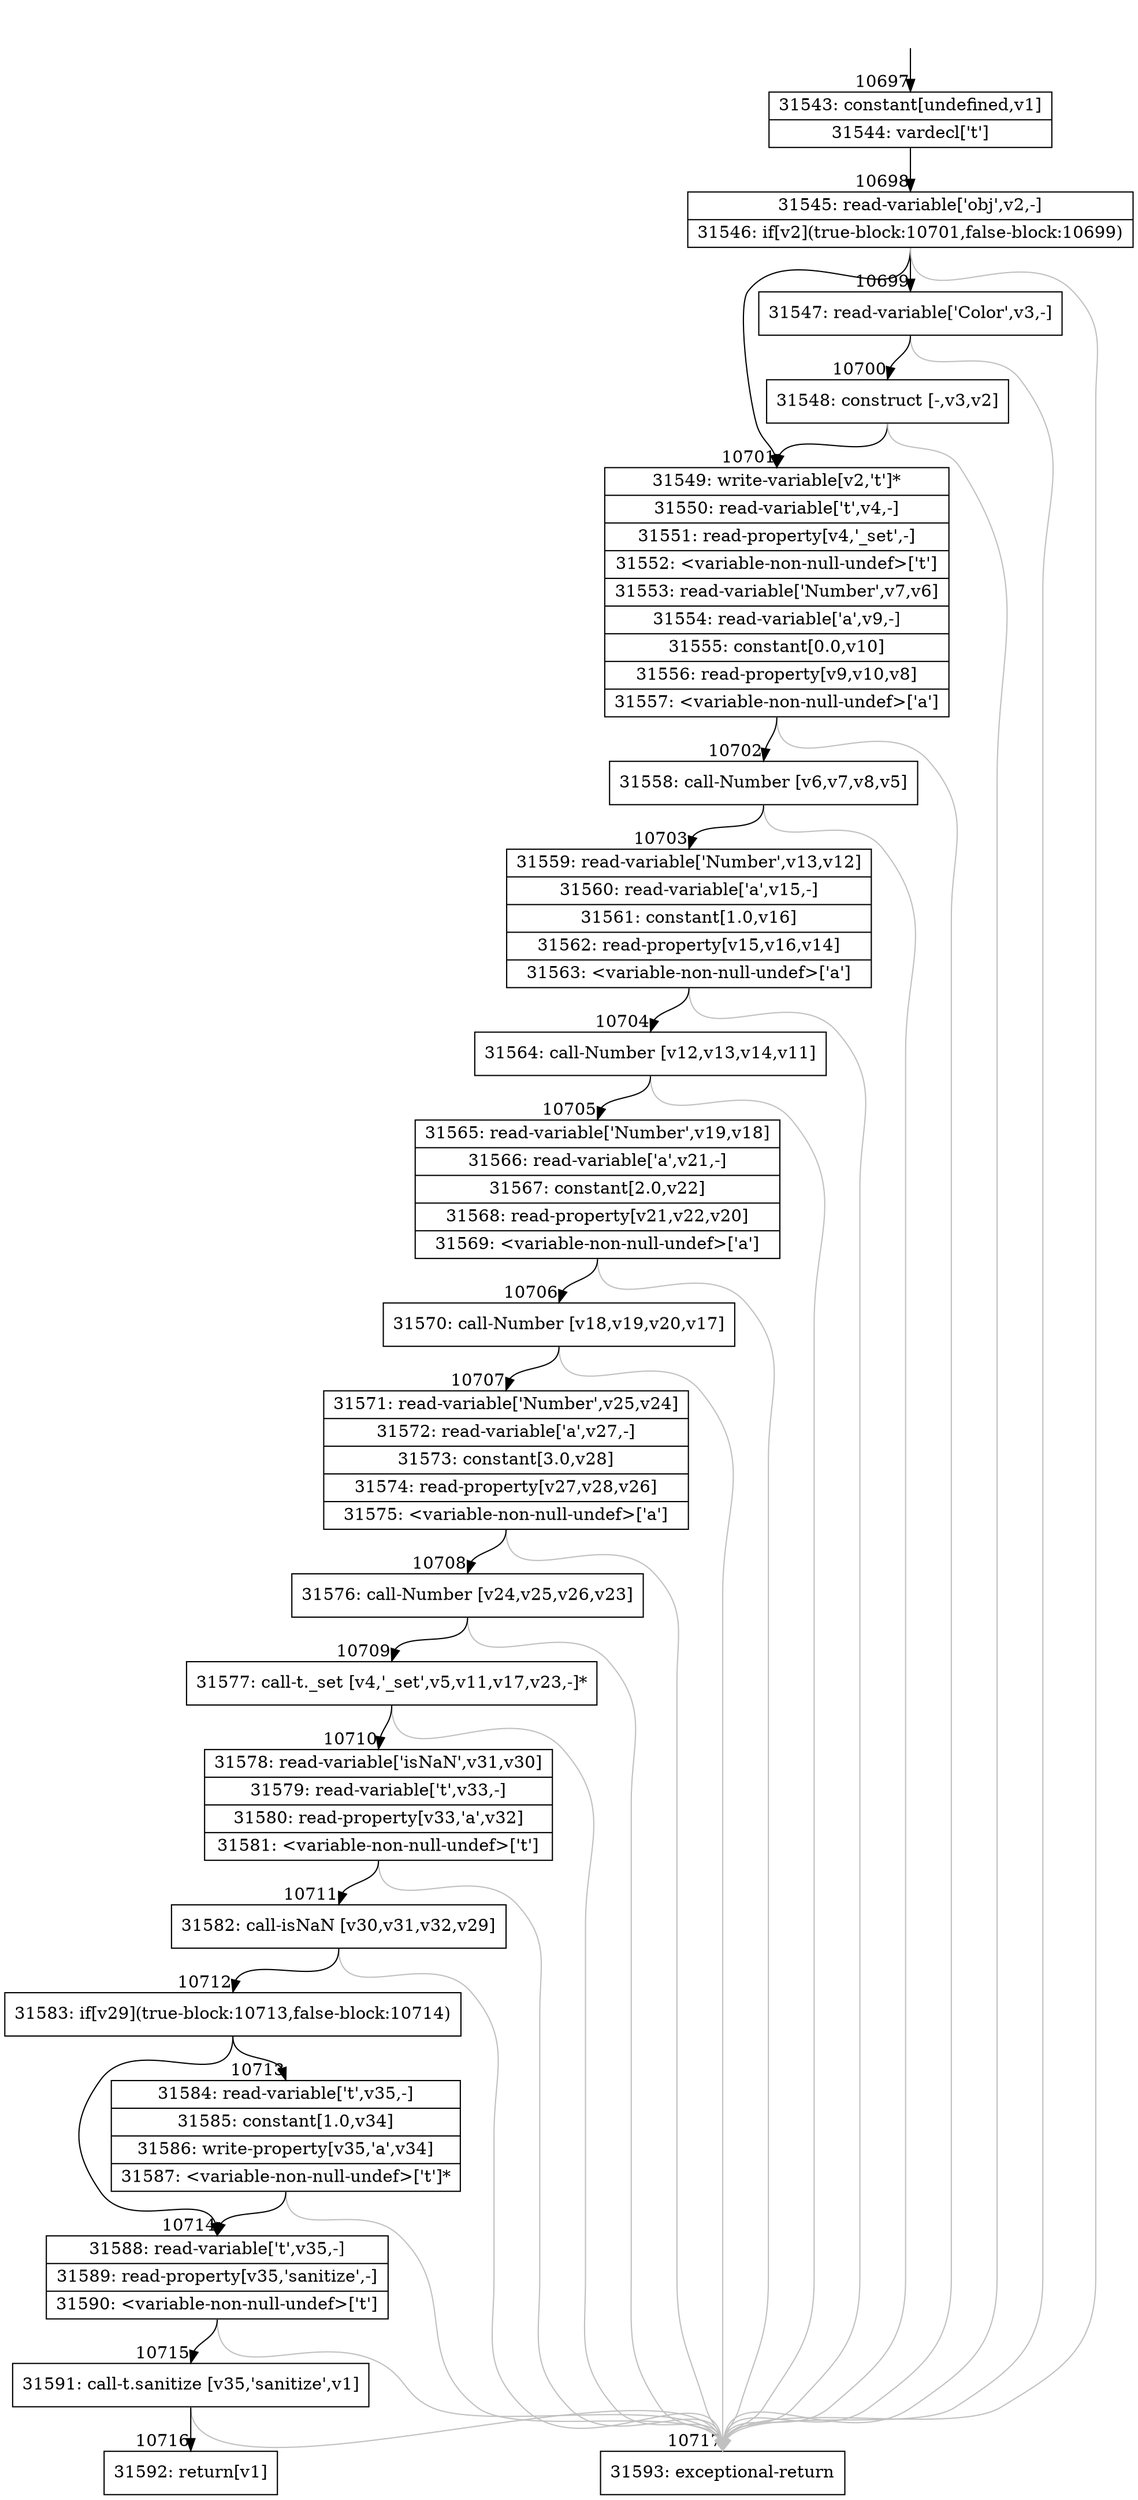 digraph {
rankdir="TD"
BB_entry786[shape=none,label=""];
BB_entry786 -> BB10697 [tailport=s, headport=n, headlabel="    10697"]
BB10697 [shape=record label="{31543: constant[undefined,v1]|31544: vardecl['t']}" ] 
BB10697 -> BB10698 [tailport=s, headport=n, headlabel="      10698"]
BB10698 [shape=record label="{31545: read-variable['obj',v2,-]|31546: if[v2](true-block:10701,false-block:10699)}" ] 
BB10698 -> BB10701 [tailport=s, headport=n, headlabel="      10701"]
BB10698 -> BB10699 [tailport=s, headport=n, headlabel="      10699"]
BB10698 -> BB10717 [tailport=s, headport=n, color=gray, headlabel="      10717"]
BB10699 [shape=record label="{31547: read-variable['Color',v3,-]}" ] 
BB10699 -> BB10700 [tailport=s, headport=n, headlabel="      10700"]
BB10699 -> BB10717 [tailport=s, headport=n, color=gray]
BB10700 [shape=record label="{31548: construct [-,v3,v2]}" ] 
BB10700 -> BB10701 [tailport=s, headport=n]
BB10700 -> BB10717 [tailport=s, headport=n, color=gray]
BB10701 [shape=record label="{31549: write-variable[v2,'t']*|31550: read-variable['t',v4,-]|31551: read-property[v4,'_set',-]|31552: \<variable-non-null-undef\>['t']|31553: read-variable['Number',v7,v6]|31554: read-variable['a',v9,-]|31555: constant[0.0,v10]|31556: read-property[v9,v10,v8]|31557: \<variable-non-null-undef\>['a']}" ] 
BB10701 -> BB10702 [tailport=s, headport=n, headlabel="      10702"]
BB10701 -> BB10717 [tailport=s, headport=n, color=gray]
BB10702 [shape=record label="{31558: call-Number [v6,v7,v8,v5]}" ] 
BB10702 -> BB10703 [tailport=s, headport=n, headlabel="      10703"]
BB10702 -> BB10717 [tailport=s, headport=n, color=gray]
BB10703 [shape=record label="{31559: read-variable['Number',v13,v12]|31560: read-variable['a',v15,-]|31561: constant[1.0,v16]|31562: read-property[v15,v16,v14]|31563: \<variable-non-null-undef\>['a']}" ] 
BB10703 -> BB10704 [tailport=s, headport=n, headlabel="      10704"]
BB10703 -> BB10717 [tailport=s, headport=n, color=gray]
BB10704 [shape=record label="{31564: call-Number [v12,v13,v14,v11]}" ] 
BB10704 -> BB10705 [tailport=s, headport=n, headlabel="      10705"]
BB10704 -> BB10717 [tailport=s, headport=n, color=gray]
BB10705 [shape=record label="{31565: read-variable['Number',v19,v18]|31566: read-variable['a',v21,-]|31567: constant[2.0,v22]|31568: read-property[v21,v22,v20]|31569: \<variable-non-null-undef\>['a']}" ] 
BB10705 -> BB10706 [tailport=s, headport=n, headlabel="      10706"]
BB10705 -> BB10717 [tailport=s, headport=n, color=gray]
BB10706 [shape=record label="{31570: call-Number [v18,v19,v20,v17]}" ] 
BB10706 -> BB10707 [tailport=s, headport=n, headlabel="      10707"]
BB10706 -> BB10717 [tailport=s, headport=n, color=gray]
BB10707 [shape=record label="{31571: read-variable['Number',v25,v24]|31572: read-variable['a',v27,-]|31573: constant[3.0,v28]|31574: read-property[v27,v28,v26]|31575: \<variable-non-null-undef\>['a']}" ] 
BB10707 -> BB10708 [tailport=s, headport=n, headlabel="      10708"]
BB10707 -> BB10717 [tailport=s, headport=n, color=gray]
BB10708 [shape=record label="{31576: call-Number [v24,v25,v26,v23]}" ] 
BB10708 -> BB10709 [tailport=s, headport=n, headlabel="      10709"]
BB10708 -> BB10717 [tailport=s, headport=n, color=gray]
BB10709 [shape=record label="{31577: call-t._set [v4,'_set',v5,v11,v17,v23,-]*}" ] 
BB10709 -> BB10710 [tailport=s, headport=n, headlabel="      10710"]
BB10709 -> BB10717 [tailport=s, headport=n, color=gray]
BB10710 [shape=record label="{31578: read-variable['isNaN',v31,v30]|31579: read-variable['t',v33,-]|31580: read-property[v33,'a',v32]|31581: \<variable-non-null-undef\>['t']}" ] 
BB10710 -> BB10711 [tailport=s, headport=n, headlabel="      10711"]
BB10710 -> BB10717 [tailport=s, headport=n, color=gray]
BB10711 [shape=record label="{31582: call-isNaN [v30,v31,v32,v29]}" ] 
BB10711 -> BB10712 [tailport=s, headport=n, headlabel="      10712"]
BB10711 -> BB10717 [tailport=s, headport=n, color=gray]
BB10712 [shape=record label="{31583: if[v29](true-block:10713,false-block:10714)}" ] 
BB10712 -> BB10713 [tailport=s, headport=n, headlabel="      10713"]
BB10712 -> BB10714 [tailport=s, headport=n, headlabel="      10714"]
BB10713 [shape=record label="{31584: read-variable['t',v35,-]|31585: constant[1.0,v34]|31586: write-property[v35,'a',v34]|31587: \<variable-non-null-undef\>['t']*}" ] 
BB10713 -> BB10714 [tailport=s, headport=n]
BB10713 -> BB10717 [tailport=s, headport=n, color=gray]
BB10714 [shape=record label="{31588: read-variable['t',v35,-]|31589: read-property[v35,'sanitize',-]|31590: \<variable-non-null-undef\>['t']}" ] 
BB10714 -> BB10715 [tailport=s, headport=n, headlabel="      10715"]
BB10714 -> BB10717 [tailport=s, headport=n, color=gray]
BB10715 [shape=record label="{31591: call-t.sanitize [v35,'sanitize',v1]}" ] 
BB10715 -> BB10716 [tailport=s, headport=n, headlabel="      10716"]
BB10715 -> BB10717 [tailport=s, headport=n, color=gray]
BB10716 [shape=record label="{31592: return[v1]}" ] 
BB10717 [shape=record label="{31593: exceptional-return}" ] 
//#$~ 15193
}
